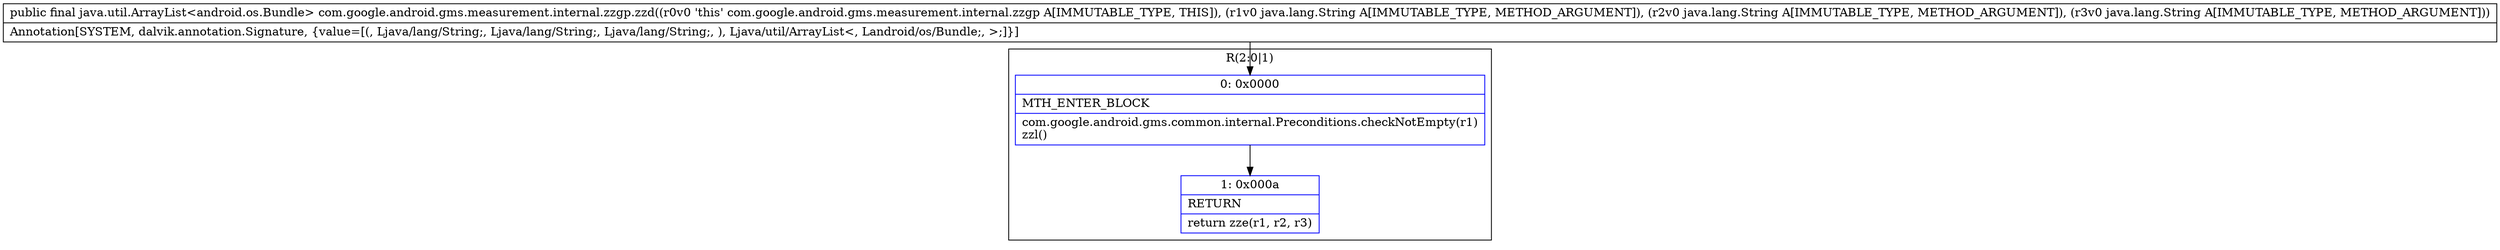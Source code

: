 digraph "CFG forcom.google.android.gms.measurement.internal.zzgp.zzd(Ljava\/lang\/String;Ljava\/lang\/String;Ljava\/lang\/String;)Ljava\/util\/ArrayList;" {
subgraph cluster_Region_1761383908 {
label = "R(2:0|1)";
node [shape=record,color=blue];
Node_0 [shape=record,label="{0\:\ 0x0000|MTH_ENTER_BLOCK\l|com.google.android.gms.common.internal.Preconditions.checkNotEmpty(r1)\lzzl()\l}"];
Node_1 [shape=record,label="{1\:\ 0x000a|RETURN\l|return zze(r1, r2, r3)\l}"];
}
MethodNode[shape=record,label="{public final java.util.ArrayList\<android.os.Bundle\> com.google.android.gms.measurement.internal.zzgp.zzd((r0v0 'this' com.google.android.gms.measurement.internal.zzgp A[IMMUTABLE_TYPE, THIS]), (r1v0 java.lang.String A[IMMUTABLE_TYPE, METHOD_ARGUMENT]), (r2v0 java.lang.String A[IMMUTABLE_TYPE, METHOD_ARGUMENT]), (r3v0 java.lang.String A[IMMUTABLE_TYPE, METHOD_ARGUMENT]))  | Annotation[SYSTEM, dalvik.annotation.Signature, \{value=[(, Ljava\/lang\/String;, Ljava\/lang\/String;, Ljava\/lang\/String;, ), Ljava\/util\/ArrayList\<, Landroid\/os\/Bundle;, \>;]\}]\l}"];
MethodNode -> Node_0;
Node_0 -> Node_1;
}


